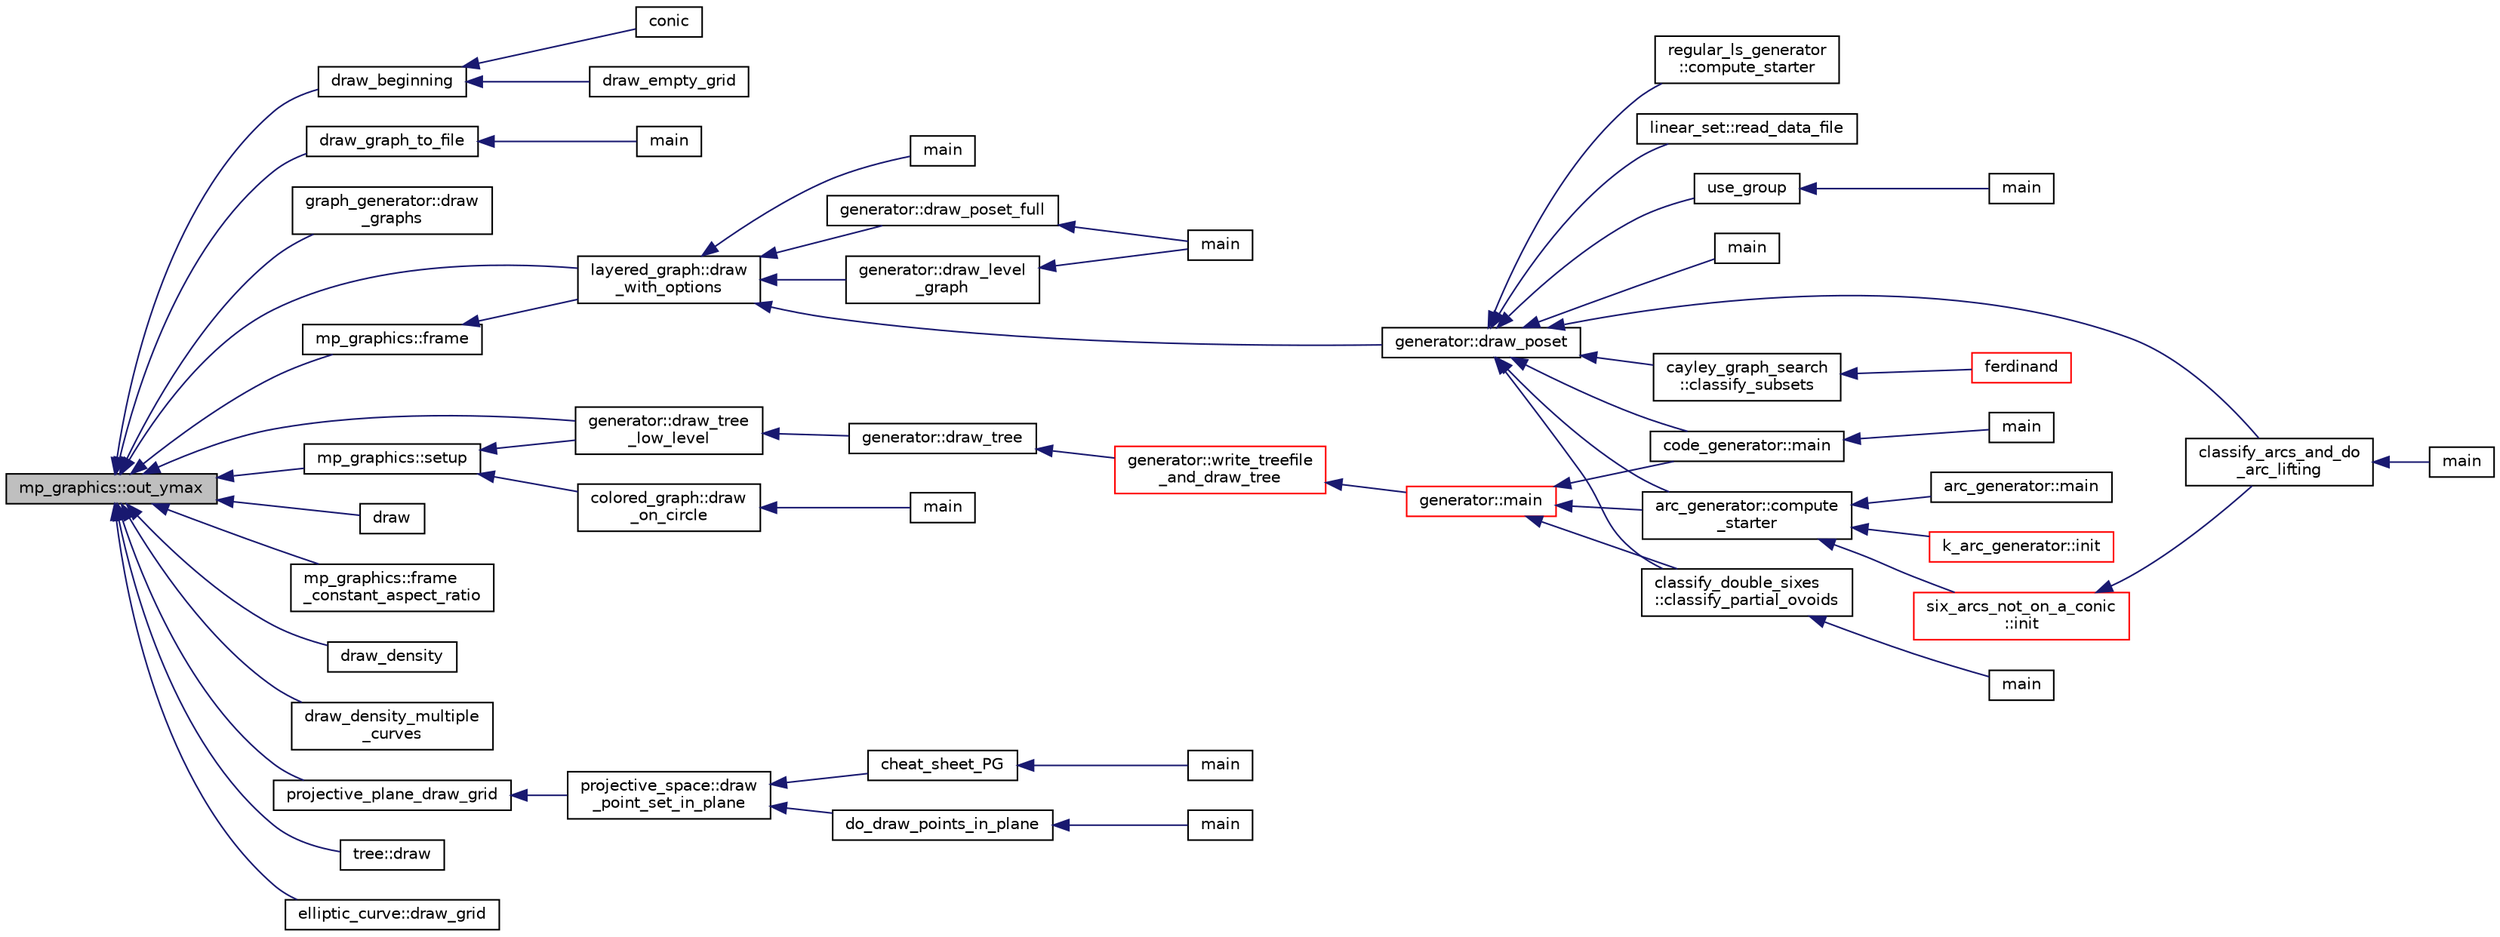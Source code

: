 digraph "mp_graphics::out_ymax"
{
  edge [fontname="Helvetica",fontsize="10",labelfontname="Helvetica",labelfontsize="10"];
  node [fontname="Helvetica",fontsize="10",shape=record];
  rankdir="LR";
  Node3921 [label="mp_graphics::out_ymax",height=0.2,width=0.4,color="black", fillcolor="grey75", style="filled", fontcolor="black"];
  Node3921 -> Node3922 [dir="back",color="midnightblue",fontsize="10",style="solid",fontname="Helvetica"];
  Node3922 [label="draw_beginning",height=0.2,width=0.4,color="black", fillcolor="white", style="filled",URL="$d4/de8/conic_8_c.html#acc89357b4d9e622a5351e636fb9909ae"];
  Node3922 -> Node3923 [dir="back",color="midnightblue",fontsize="10",style="solid",fontname="Helvetica"];
  Node3923 [label="draw_empty_grid",height=0.2,width=0.4,color="black", fillcolor="white", style="filled",URL="$d4/de8/conic_8_c.html#a0a991c7d8313e303d51bea14da7b490a"];
  Node3922 -> Node3924 [dir="back",color="midnightblue",fontsize="10",style="solid",fontname="Helvetica"];
  Node3924 [label="conic",height=0.2,width=0.4,color="black", fillcolor="white", style="filled",URL="$d4/de8/conic_8_c.html#a96def9474b981a9d5831a9b48d85d652"];
  Node3921 -> Node3925 [dir="back",color="midnightblue",fontsize="10",style="solid",fontname="Helvetica"];
  Node3925 [label="draw_graph_to_file",height=0.2,width=0.4,color="black", fillcolor="white", style="filled",URL="$df/d70/apps_2combinatorics_2nauty_8_c.html#a7fdbfdd350aa2be773e04a496e2efe31"];
  Node3925 -> Node3926 [dir="back",color="midnightblue",fontsize="10",style="solid",fontname="Helvetica"];
  Node3926 [label="main",height=0.2,width=0.4,color="black", fillcolor="white", style="filled",URL="$df/d70/apps_2combinatorics_2nauty_8_c.html#a3c04138a5bfe5d72780bb7e82a18e627"];
  Node3921 -> Node3927 [dir="back",color="midnightblue",fontsize="10",style="solid",fontname="Helvetica"];
  Node3927 [label="graph_generator::draw\l_graphs",height=0.2,width=0.4,color="black", fillcolor="white", style="filled",URL="$d9/d91/classgraph__generator.html#aa07ad014571c0dbd09b93ccb99eb648e"];
  Node3921 -> Node3928 [dir="back",color="midnightblue",fontsize="10",style="solid",fontname="Helvetica"];
  Node3928 [label="layered_graph::draw\l_with_options",height=0.2,width=0.4,color="black", fillcolor="white", style="filled",URL="$da/db1/classlayered__graph.html#a4c76e40c6cf5bfb2ab2df20c33e846bc"];
  Node3928 -> Node3929 [dir="back",color="midnightblue",fontsize="10",style="solid",fontname="Helvetica"];
  Node3929 [label="main",height=0.2,width=0.4,color="black", fillcolor="white", style="filled",URL="$da/d62/layered__graph__main_8_c.html#a217dbf8b442f20279ea00b898af96f52"];
  Node3928 -> Node3930 [dir="back",color="midnightblue",fontsize="10",style="solid",fontname="Helvetica"];
  Node3930 [label="generator::draw_poset_full",height=0.2,width=0.4,color="black", fillcolor="white", style="filled",URL="$d7/d73/classgenerator.html#a6f7f90e50993905db31342536ac59d8c"];
  Node3930 -> Node3931 [dir="back",color="midnightblue",fontsize="10",style="solid",fontname="Helvetica"];
  Node3931 [label="main",height=0.2,width=0.4,color="black", fillcolor="white", style="filled",URL="$de/d2d/graph_2graph_8_c.html#a217dbf8b442f20279ea00b898af96f52"];
  Node3928 -> Node3932 [dir="back",color="midnightblue",fontsize="10",style="solid",fontname="Helvetica"];
  Node3932 [label="generator::draw_poset",height=0.2,width=0.4,color="black", fillcolor="white", style="filled",URL="$d7/d73/classgenerator.html#aa4f99c75a86701ba85e514a294efdf3a"];
  Node3932 -> Node3933 [dir="back",color="midnightblue",fontsize="10",style="solid",fontname="Helvetica"];
  Node3933 [label="main",height=0.2,width=0.4,color="black", fillcolor="white", style="filled",URL="$d1/d5e/blt__main_8_c.html#a217dbf8b442f20279ea00b898af96f52"];
  Node3932 -> Node3934 [dir="back",color="midnightblue",fontsize="10",style="solid",fontname="Helvetica"];
  Node3934 [label="code_generator::main",height=0.2,width=0.4,color="black", fillcolor="white", style="filled",URL="$db/d37/classcode__generator.html#ab3cf3a306e4032c2b471ac95321c599f"];
  Node3934 -> Node3935 [dir="back",color="midnightblue",fontsize="10",style="solid",fontname="Helvetica"];
  Node3935 [label="main",height=0.2,width=0.4,color="black", fillcolor="white", style="filled",URL="$d4/d4f/codes_8_c.html#a217dbf8b442f20279ea00b898af96f52"];
  Node3932 -> Node3936 [dir="back",color="midnightblue",fontsize="10",style="solid",fontname="Helvetica"];
  Node3936 [label="cayley_graph_search\l::classify_subsets",height=0.2,width=0.4,color="black", fillcolor="white", style="filled",URL="$de/dae/classcayley__graph__search.html#a4cf8a90752e018a281481ac80ad52c4b"];
  Node3936 -> Node3937 [dir="back",color="midnightblue",fontsize="10",style="solid",fontname="Helvetica"];
  Node3937 [label="ferdinand",height=0.2,width=0.4,color="red", fillcolor="white", style="filled",URL="$da/df3/ferdinand_8_c.html#a322b57727d23cf5a0932f11c30ea18d9"];
  Node3932 -> Node3939 [dir="back",color="midnightblue",fontsize="10",style="solid",fontname="Helvetica"];
  Node3939 [label="regular_ls_generator\l::compute_starter",height=0.2,width=0.4,color="black", fillcolor="white", style="filled",URL="$d2/dd8/classregular__ls__generator.html#aa38907741058694a73194b02ceb4a53d"];
  Node3932 -> Node3940 [dir="back",color="midnightblue",fontsize="10",style="solid",fontname="Helvetica"];
  Node3940 [label="linear_set::read_data_file",height=0.2,width=0.4,color="black", fillcolor="white", style="filled",URL="$dd/d86/classlinear__set.html#a9a5cd28cc81be7ee41002b2e3114c2cb"];
  Node3932 -> Node3941 [dir="back",color="midnightblue",fontsize="10",style="solid",fontname="Helvetica"];
  Node3941 [label="classify_arcs_and_do\l_arc_lifting",height=0.2,width=0.4,color="black", fillcolor="white", style="filled",URL="$d6/dc3/arc__lifting__main_8_c.html#afdd7be16f16b8c71e9a72fe5f6a0b59c"];
  Node3941 -> Node3942 [dir="back",color="midnightblue",fontsize="10",style="solid",fontname="Helvetica"];
  Node3942 [label="main",height=0.2,width=0.4,color="black", fillcolor="white", style="filled",URL="$d6/dc3/arc__lifting__main_8_c.html#a217dbf8b442f20279ea00b898af96f52"];
  Node3932 -> Node3943 [dir="back",color="midnightblue",fontsize="10",style="solid",fontname="Helvetica"];
  Node3943 [label="use_group",height=0.2,width=0.4,color="black", fillcolor="white", style="filled",URL="$d9/d9f/all__cliques_8_c.html#aba62531e97173264c39afe2c7857af31"];
  Node3943 -> Node3944 [dir="back",color="midnightblue",fontsize="10",style="solid",fontname="Helvetica"];
  Node3944 [label="main",height=0.2,width=0.4,color="black", fillcolor="white", style="filled",URL="$d9/d9f/all__cliques_8_c.html#a3c04138a5bfe5d72780bb7e82a18e627"];
  Node3932 -> Node3945 [dir="back",color="midnightblue",fontsize="10",style="solid",fontname="Helvetica"];
  Node3945 [label="arc_generator::compute\l_starter",height=0.2,width=0.4,color="black", fillcolor="white", style="filled",URL="$d4/d21/classarc__generator.html#aad1dcec3a1c302e743d574bd1ac857d9"];
  Node3945 -> Node3946 [dir="back",color="midnightblue",fontsize="10",style="solid",fontname="Helvetica"];
  Node3946 [label="arc_generator::main",height=0.2,width=0.4,color="black", fillcolor="white", style="filled",URL="$d4/d21/classarc__generator.html#ad80140b51b165dad1fe6ab232be7829a"];
  Node3945 -> Node3947 [dir="back",color="midnightblue",fontsize="10",style="solid",fontname="Helvetica"];
  Node3947 [label="k_arc_generator::init",height=0.2,width=0.4,color="red", fillcolor="white", style="filled",URL="$d6/dd8/classk__arc__generator.html#a6036d9f52ede9f8ca681505626b5361d"];
  Node3945 -> Node3949 [dir="back",color="midnightblue",fontsize="10",style="solid",fontname="Helvetica"];
  Node3949 [label="six_arcs_not_on_a_conic\l::init",height=0.2,width=0.4,color="red", fillcolor="white", style="filled",URL="$d8/de6/classsix__arcs__not__on__a__conic.html#a7a4d5cf8a098488729934cfa8a70944a"];
  Node3949 -> Node3941 [dir="back",color="midnightblue",fontsize="10",style="solid",fontname="Helvetica"];
  Node3932 -> Node3951 [dir="back",color="midnightblue",fontsize="10",style="solid",fontname="Helvetica"];
  Node3951 [label="classify_double_sixes\l::classify_partial_ovoids",height=0.2,width=0.4,color="black", fillcolor="white", style="filled",URL="$dd/d23/classclassify__double__sixes.html#a2253fca143a0e8a3e39655eb05668ae9"];
  Node3951 -> Node3952 [dir="back",color="midnightblue",fontsize="10",style="solid",fontname="Helvetica"];
  Node3952 [label="main",height=0.2,width=0.4,color="black", fillcolor="white", style="filled",URL="$df/df8/surface__classify_8_c.html#a217dbf8b442f20279ea00b898af96f52"];
  Node3928 -> Node3953 [dir="back",color="midnightblue",fontsize="10",style="solid",fontname="Helvetica"];
  Node3953 [label="generator::draw_level\l_graph",height=0.2,width=0.4,color="black", fillcolor="white", style="filled",URL="$d7/d73/classgenerator.html#a6bbc7b7aafea55ff8e202efc43ab263c"];
  Node3953 -> Node3931 [dir="back",color="midnightblue",fontsize="10",style="solid",fontname="Helvetica"];
  Node3921 -> Node3954 [dir="back",color="midnightblue",fontsize="10",style="solid",fontname="Helvetica"];
  Node3954 [label="draw",height=0.2,width=0.4,color="black", fillcolor="white", style="filled",URL="$d7/d04/graphics_8h.html#a2f0462cf6d66f0096ed82a8dad6e4c3d"];
  Node3921 -> Node3955 [dir="back",color="midnightblue",fontsize="10",style="solid",fontname="Helvetica"];
  Node3955 [label="mp_graphics::setup",height=0.2,width=0.4,color="black", fillcolor="white", style="filled",URL="$da/d2c/classmp__graphics.html#a5b81adfb712dfb64b123db4ae72fadf2"];
  Node3955 -> Node3956 [dir="back",color="midnightblue",fontsize="10",style="solid",fontname="Helvetica"];
  Node3956 [label="colored_graph::draw\l_on_circle",height=0.2,width=0.4,color="black", fillcolor="white", style="filled",URL="$dc/de2/classcolored__graph.html#af5b7af38772c569cc0d6ab1d7c1fe20b"];
  Node3956 -> Node3957 [dir="back",color="midnightblue",fontsize="10",style="solid",fontname="Helvetica"];
  Node3957 [label="main",height=0.2,width=0.4,color="black", fillcolor="white", style="filled",URL="$d2/dfa/draw__colored__graph_8_c.html#a3c04138a5bfe5d72780bb7e82a18e627"];
  Node3955 -> Node3958 [dir="back",color="midnightblue",fontsize="10",style="solid",fontname="Helvetica"];
  Node3958 [label="generator::draw_tree\l_low_level",height=0.2,width=0.4,color="black", fillcolor="white", style="filled",URL="$d7/d73/classgenerator.html#a7ec4c0902ecfc19049792b60526ae446"];
  Node3958 -> Node3959 [dir="back",color="midnightblue",fontsize="10",style="solid",fontname="Helvetica"];
  Node3959 [label="generator::draw_tree",height=0.2,width=0.4,color="black", fillcolor="white", style="filled",URL="$d7/d73/classgenerator.html#ae3d68e3de8f4a5decdaef2d8008cd4a6"];
  Node3959 -> Node3960 [dir="back",color="midnightblue",fontsize="10",style="solid",fontname="Helvetica"];
  Node3960 [label="generator::write_treefile\l_and_draw_tree",height=0.2,width=0.4,color="red", fillcolor="white", style="filled",URL="$d7/d73/classgenerator.html#a70c78f45dba413014287e8cde2f7d6b5"];
  Node3960 -> Node3961 [dir="back",color="midnightblue",fontsize="10",style="solid",fontname="Helvetica"];
  Node3961 [label="generator::main",height=0.2,width=0.4,color="red", fillcolor="white", style="filled",URL="$d7/d73/classgenerator.html#a01abff8e9f231bf0d82e2e8e0061f242"];
  Node3961 -> Node3934 [dir="back",color="midnightblue",fontsize="10",style="solid",fontname="Helvetica"];
  Node3961 -> Node3945 [dir="back",color="midnightblue",fontsize="10",style="solid",fontname="Helvetica"];
  Node3961 -> Node3951 [dir="back",color="midnightblue",fontsize="10",style="solid",fontname="Helvetica"];
  Node3921 -> Node4010 [dir="back",color="midnightblue",fontsize="10",style="solid",fontname="Helvetica"];
  Node4010 [label="mp_graphics::frame",height=0.2,width=0.4,color="black", fillcolor="white", style="filled",URL="$da/d2c/classmp__graphics.html#a4094becb93ac234f2f3ebd1be83d10ff"];
  Node4010 -> Node3928 [dir="back",color="midnightblue",fontsize="10",style="solid",fontname="Helvetica"];
  Node3921 -> Node4011 [dir="back",color="midnightblue",fontsize="10",style="solid",fontname="Helvetica"];
  Node4011 [label="mp_graphics::frame\l_constant_aspect_ratio",height=0.2,width=0.4,color="black", fillcolor="white", style="filled",URL="$da/d2c/classmp__graphics.html#a3b0cc53ceceec91be6ca0dde66f7ca88"];
  Node3921 -> Node4012 [dir="back",color="midnightblue",fontsize="10",style="solid",fontname="Helvetica"];
  Node4012 [label="draw_density",height=0.2,width=0.4,color="black", fillcolor="white", style="filled",URL="$de/dea/plot_8_c.html#aacb709615412b4c930421172d579dbba"];
  Node3921 -> Node4013 [dir="back",color="midnightblue",fontsize="10",style="solid",fontname="Helvetica"];
  Node4013 [label="draw_density_multiple\l_curves",height=0.2,width=0.4,color="black", fillcolor="white", style="filled",URL="$de/dea/plot_8_c.html#ae8316e657aaea4fb3b6056fa2079764e"];
  Node3921 -> Node4014 [dir="back",color="midnightblue",fontsize="10",style="solid",fontname="Helvetica"];
  Node4014 [label="projective_plane_draw_grid",height=0.2,width=0.4,color="black", fillcolor="white", style="filled",URL="$de/dea/plot_8_c.html#a40dac96f82a9acafbf7d017f601b9880"];
  Node4014 -> Node4015 [dir="back",color="midnightblue",fontsize="10",style="solid",fontname="Helvetica"];
  Node4015 [label="projective_space::draw\l_point_set_in_plane",height=0.2,width=0.4,color="black", fillcolor="white", style="filled",URL="$d2/d17/classprojective__space.html#af7dec07dbcf71124f145629e719454f0"];
  Node4015 -> Node4016 [dir="back",color="midnightblue",fontsize="10",style="solid",fontname="Helvetica"];
  Node4016 [label="cheat_sheet_PG",height=0.2,width=0.4,color="black", fillcolor="white", style="filled",URL="$d6/dd8/cheat__sheet___p_g_8_c.html#a11692793a59b9f0d2f21395f5609783d"];
  Node4016 -> Node4017 [dir="back",color="midnightblue",fontsize="10",style="solid",fontname="Helvetica"];
  Node4017 [label="main",height=0.2,width=0.4,color="black", fillcolor="white", style="filled",URL="$d6/dd8/cheat__sheet___p_g_8_c.html#a3c04138a5bfe5d72780bb7e82a18e627"];
  Node4015 -> Node4018 [dir="back",color="midnightblue",fontsize="10",style="solid",fontname="Helvetica"];
  Node4018 [label="do_draw_points_in_plane",height=0.2,width=0.4,color="black", fillcolor="white", style="filled",URL="$d4/d67/geometry_8h.html#ac24aca1e4d3ad6e569b36c65c94dcaad"];
  Node4018 -> Node4019 [dir="back",color="midnightblue",fontsize="10",style="solid",fontname="Helvetica"];
  Node4019 [label="main",height=0.2,width=0.4,color="black", fillcolor="white", style="filled",URL="$d0/d2f/process_8_c.html#a3c04138a5bfe5d72780bb7e82a18e627"];
  Node3921 -> Node4020 [dir="back",color="midnightblue",fontsize="10",style="solid",fontname="Helvetica"];
  Node4020 [label="tree::draw",height=0.2,width=0.4,color="black", fillcolor="white", style="filled",URL="$d4/d4d/classtree.html#acfd7967aacb5c1e3faa2ad39b019dd68"];
  Node3921 -> Node3958 [dir="back",color="midnightblue",fontsize="10",style="solid",fontname="Helvetica"];
  Node3921 -> Node4021 [dir="back",color="midnightblue",fontsize="10",style="solid",fontname="Helvetica"];
  Node4021 [label="elliptic_curve::draw_grid",height=0.2,width=0.4,color="black", fillcolor="white", style="filled",URL="$d3/dea/classelliptic__curve.html#afa9d40e1a626257ad802bdb5a157ad0a"];
}
